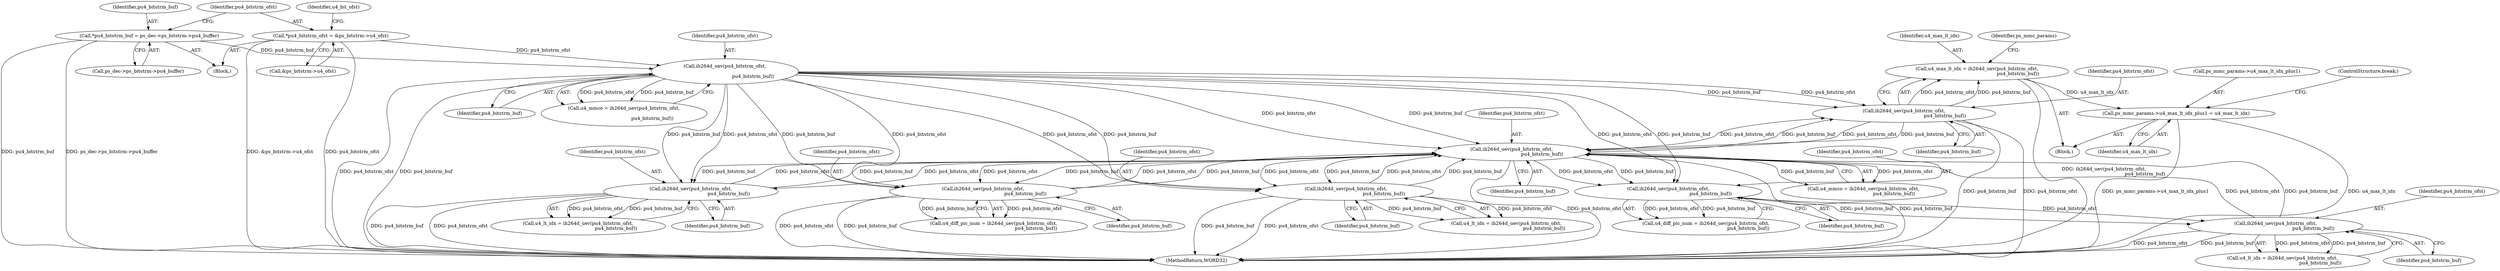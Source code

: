 digraph "0_Android_943323f1d9d3dd5c2634deb26cbe72343ca6b3db@pointer" {
"1000325" [label="(Call,ps_mmc_params->u4_max_lt_idx_plus1 = u4_max_lt_idx)"];
"1000320" [label="(Call,u4_max_lt_idx = ih264d_uev(pu4_bitstrm_ofst,\n                                                       pu4_bitstrm_buf))"];
"1000322" [label="(Call,ih264d_uev(pu4_bitstrm_ofst,\n                                                       pu4_bitstrm_buf))"];
"1000355" [label="(Call,ih264d_uev(pu4_bitstrm_ofst,\n                                         pu4_bitstrm_buf))"];
"1000309" [label="(Call,ih264d_uev(pu4_bitstrm_ofst,\n                                                   pu4_bitstrm_buf))"];
"1000299" [label="(Call,ih264d_uev(pu4_bitstrm_ofst,\n                                                         pu4_bitstrm_buf))"];
"1000230" [label="(Call,ih264d_uev(pu4_bitstrm_ofst,\n\n                                      pu4_bitstrm_buf))"];
"1000134" [label="(Call,*pu4_bitstrm_ofst = &ps_bitstrm->u4_ofst)"];
"1000126" [label="(Call,*pu4_bitstrm_buf = ps_dec->ps_bitstrm->pu4_buffer)"];
"1000342" [label="(Call,ih264d_uev(pu4_bitstrm_ofst,\n                                                   pu4_bitstrm_buf))"];
"1000275" [label="(Call,ih264d_uev(pu4_bitstrm_ofst,\n                                                         pu4_bitstrm_buf))"];
"1000287" [label="(Call,ih264d_uev(pu4_bitstrm_ofst,\n                                                   pu4_bitstrm_buf))"];
"1000300" [label="(Identifier,pu4_bitstrm_ofst)"];
"1000135" [label="(Identifier,pu4_bitstrm_ofst)"];
"1000324" [label="(Identifier,pu4_bitstrm_buf)"];
"1000340" [label="(Call,u4_lt_idx = ih264d_uev(pu4_bitstrm_ofst,\n                                                   pu4_bitstrm_buf))"];
"1000103" [label="(Block,)"];
"1000128" [label="(Call,ps_dec->ps_bitstrm->pu4_buffer)"];
"1000231" [label="(Identifier,pu4_bitstrm_ofst)"];
"1000357" [label="(Identifier,pu4_bitstrm_buf)"];
"1000273" [label="(Call,u4_diff_pic_num = ih264d_uev(pu4_bitstrm_ofst,\n                                                         pu4_bitstrm_buf))"];
"1000288" [label="(Identifier,pu4_bitstrm_ofst)"];
"1000311" [label="(Identifier,pu4_bitstrm_buf)"];
"1000326" [label="(Call,ps_mmc_params->u4_max_lt_idx_plus1)"];
"1000386" [label="(MethodReturn,WORD32)"];
"1000142" [label="(Identifier,u4_bit_ofst)"];
"1000320" [label="(Call,u4_max_lt_idx = ih264d_uev(pu4_bitstrm_ofst,\n                                                       pu4_bitstrm_buf))"];
"1000127" [label="(Identifier,pu4_bitstrm_buf)"];
"1000277" [label="(Identifier,pu4_bitstrm_buf)"];
"1000232" [label="(Identifier,pu4_bitstrm_buf)"];
"1000297" [label="(Call,u4_diff_pic_num = ih264d_uev(pu4_bitstrm_ofst,\n                                                         pu4_bitstrm_buf))"];
"1000136" [label="(Call,&ps_bitstrm->u4_ofst)"];
"1000275" [label="(Call,ih264d_uev(pu4_bitstrm_ofst,\n                                                         pu4_bitstrm_buf))"];
"1000309" [label="(Call,ih264d_uev(pu4_bitstrm_ofst,\n                                                   pu4_bitstrm_buf))"];
"1000299" [label="(Call,ih264d_uev(pu4_bitstrm_ofst,\n                                                         pu4_bitstrm_buf))"];
"1000330" [label="(ControlStructure,break;)"];
"1000329" [label="(Identifier,u4_max_lt_idx)"];
"1000322" [label="(Call,ih264d_uev(pu4_bitstrm_ofst,\n                                                       pu4_bitstrm_buf))"];
"1000134" [label="(Call,*pu4_bitstrm_ofst = &ps_bitstrm->u4_ofst)"];
"1000230" [label="(Call,ih264d_uev(pu4_bitstrm_ofst,\n\n                                      pu4_bitstrm_buf))"];
"1000310" [label="(Identifier,pu4_bitstrm_ofst)"];
"1000323" [label="(Identifier,pu4_bitstrm_ofst)"];
"1000289" [label="(Identifier,pu4_bitstrm_buf)"];
"1000307" [label="(Call,u4_lt_idx = ih264d_uev(pu4_bitstrm_ofst,\n                                                   pu4_bitstrm_buf))"];
"1000344" [label="(Identifier,pu4_bitstrm_buf)"];
"1000301" [label="(Identifier,pu4_bitstrm_buf)"];
"1000327" [label="(Identifier,ps_mmc_params)"];
"1000343" [label="(Identifier,pu4_bitstrm_ofst)"];
"1000287" [label="(Call,ih264d_uev(pu4_bitstrm_ofst,\n                                                   pu4_bitstrm_buf))"];
"1000325" [label="(Call,ps_mmc_params->u4_max_lt_idx_plus1 = u4_max_lt_idx)"];
"1000355" [label="(Call,ih264d_uev(pu4_bitstrm_ofst,\n                                         pu4_bitstrm_buf))"];
"1000126" [label="(Call,*pu4_bitstrm_buf = ps_dec->ps_bitstrm->pu4_buffer)"];
"1000285" [label="(Call,u4_lt_idx = ih264d_uev(pu4_bitstrm_ofst,\n                                                   pu4_bitstrm_buf))"];
"1000321" [label="(Identifier,u4_max_lt_idx)"];
"1000319" [label="(Block,)"];
"1000356" [label="(Identifier,pu4_bitstrm_ofst)"];
"1000353" [label="(Call,u4_mmco = ih264d_uev(pu4_bitstrm_ofst,\n                                         pu4_bitstrm_buf))"];
"1000276" [label="(Identifier,pu4_bitstrm_ofst)"];
"1000228" [label="(Call,u4_mmco = ih264d_uev(pu4_bitstrm_ofst,\n\n                                      pu4_bitstrm_buf))"];
"1000342" [label="(Call,ih264d_uev(pu4_bitstrm_ofst,\n                                                   pu4_bitstrm_buf))"];
"1000325" -> "1000319"  [label="AST: "];
"1000325" -> "1000329"  [label="CFG: "];
"1000326" -> "1000325"  [label="AST: "];
"1000329" -> "1000325"  [label="AST: "];
"1000330" -> "1000325"  [label="CFG: "];
"1000325" -> "1000386"  [label="DDG: ps_mmc_params->u4_max_lt_idx_plus1"];
"1000325" -> "1000386"  [label="DDG: u4_max_lt_idx"];
"1000320" -> "1000325"  [label="DDG: u4_max_lt_idx"];
"1000320" -> "1000319"  [label="AST: "];
"1000320" -> "1000322"  [label="CFG: "];
"1000321" -> "1000320"  [label="AST: "];
"1000322" -> "1000320"  [label="AST: "];
"1000327" -> "1000320"  [label="CFG: "];
"1000320" -> "1000386"  [label="DDG: ih264d_uev(pu4_bitstrm_ofst,\n                                                       pu4_bitstrm_buf)"];
"1000322" -> "1000320"  [label="DDG: pu4_bitstrm_ofst"];
"1000322" -> "1000320"  [label="DDG: pu4_bitstrm_buf"];
"1000322" -> "1000324"  [label="CFG: "];
"1000323" -> "1000322"  [label="AST: "];
"1000324" -> "1000322"  [label="AST: "];
"1000322" -> "1000386"  [label="DDG: pu4_bitstrm_buf"];
"1000322" -> "1000386"  [label="DDG: pu4_bitstrm_ofst"];
"1000355" -> "1000322"  [label="DDG: pu4_bitstrm_ofst"];
"1000355" -> "1000322"  [label="DDG: pu4_bitstrm_buf"];
"1000230" -> "1000322"  [label="DDG: pu4_bitstrm_ofst"];
"1000230" -> "1000322"  [label="DDG: pu4_bitstrm_buf"];
"1000322" -> "1000355"  [label="DDG: pu4_bitstrm_ofst"];
"1000322" -> "1000355"  [label="DDG: pu4_bitstrm_buf"];
"1000355" -> "1000353"  [label="AST: "];
"1000355" -> "1000357"  [label="CFG: "];
"1000356" -> "1000355"  [label="AST: "];
"1000357" -> "1000355"  [label="AST: "];
"1000353" -> "1000355"  [label="CFG: "];
"1000355" -> "1000386"  [label="DDG: pu4_bitstrm_ofst"];
"1000355" -> "1000386"  [label="DDG: pu4_bitstrm_buf"];
"1000355" -> "1000275"  [label="DDG: pu4_bitstrm_ofst"];
"1000355" -> "1000275"  [label="DDG: pu4_bitstrm_buf"];
"1000355" -> "1000287"  [label="DDG: pu4_bitstrm_ofst"];
"1000355" -> "1000287"  [label="DDG: pu4_bitstrm_buf"];
"1000355" -> "1000299"  [label="DDG: pu4_bitstrm_ofst"];
"1000355" -> "1000299"  [label="DDG: pu4_bitstrm_buf"];
"1000355" -> "1000342"  [label="DDG: pu4_bitstrm_ofst"];
"1000355" -> "1000342"  [label="DDG: pu4_bitstrm_buf"];
"1000355" -> "1000353"  [label="DDG: pu4_bitstrm_ofst"];
"1000355" -> "1000353"  [label="DDG: pu4_bitstrm_buf"];
"1000309" -> "1000355"  [label="DDG: pu4_bitstrm_ofst"];
"1000309" -> "1000355"  [label="DDG: pu4_bitstrm_buf"];
"1000342" -> "1000355"  [label="DDG: pu4_bitstrm_ofst"];
"1000342" -> "1000355"  [label="DDG: pu4_bitstrm_buf"];
"1000230" -> "1000355"  [label="DDG: pu4_bitstrm_ofst"];
"1000230" -> "1000355"  [label="DDG: pu4_bitstrm_buf"];
"1000275" -> "1000355"  [label="DDG: pu4_bitstrm_ofst"];
"1000275" -> "1000355"  [label="DDG: pu4_bitstrm_buf"];
"1000287" -> "1000355"  [label="DDG: pu4_bitstrm_ofst"];
"1000287" -> "1000355"  [label="DDG: pu4_bitstrm_buf"];
"1000309" -> "1000307"  [label="AST: "];
"1000309" -> "1000311"  [label="CFG: "];
"1000310" -> "1000309"  [label="AST: "];
"1000311" -> "1000309"  [label="AST: "];
"1000307" -> "1000309"  [label="CFG: "];
"1000309" -> "1000386"  [label="DDG: pu4_bitstrm_ofst"];
"1000309" -> "1000386"  [label="DDG: pu4_bitstrm_buf"];
"1000309" -> "1000307"  [label="DDG: pu4_bitstrm_ofst"];
"1000309" -> "1000307"  [label="DDG: pu4_bitstrm_buf"];
"1000299" -> "1000309"  [label="DDG: pu4_bitstrm_ofst"];
"1000299" -> "1000309"  [label="DDG: pu4_bitstrm_buf"];
"1000299" -> "1000297"  [label="AST: "];
"1000299" -> "1000301"  [label="CFG: "];
"1000300" -> "1000299"  [label="AST: "];
"1000301" -> "1000299"  [label="AST: "];
"1000297" -> "1000299"  [label="CFG: "];
"1000299" -> "1000297"  [label="DDG: pu4_bitstrm_ofst"];
"1000299" -> "1000297"  [label="DDG: pu4_bitstrm_buf"];
"1000230" -> "1000299"  [label="DDG: pu4_bitstrm_ofst"];
"1000230" -> "1000299"  [label="DDG: pu4_bitstrm_buf"];
"1000230" -> "1000228"  [label="AST: "];
"1000230" -> "1000232"  [label="CFG: "];
"1000231" -> "1000230"  [label="AST: "];
"1000232" -> "1000230"  [label="AST: "];
"1000228" -> "1000230"  [label="CFG: "];
"1000230" -> "1000386"  [label="DDG: pu4_bitstrm_ofst"];
"1000230" -> "1000386"  [label="DDG: pu4_bitstrm_buf"];
"1000230" -> "1000228"  [label="DDG: pu4_bitstrm_ofst"];
"1000230" -> "1000228"  [label="DDG: pu4_bitstrm_buf"];
"1000134" -> "1000230"  [label="DDG: pu4_bitstrm_ofst"];
"1000126" -> "1000230"  [label="DDG: pu4_bitstrm_buf"];
"1000230" -> "1000275"  [label="DDG: pu4_bitstrm_ofst"];
"1000230" -> "1000275"  [label="DDG: pu4_bitstrm_buf"];
"1000230" -> "1000287"  [label="DDG: pu4_bitstrm_ofst"];
"1000230" -> "1000287"  [label="DDG: pu4_bitstrm_buf"];
"1000230" -> "1000342"  [label="DDG: pu4_bitstrm_ofst"];
"1000230" -> "1000342"  [label="DDG: pu4_bitstrm_buf"];
"1000134" -> "1000103"  [label="AST: "];
"1000134" -> "1000136"  [label="CFG: "];
"1000135" -> "1000134"  [label="AST: "];
"1000136" -> "1000134"  [label="AST: "];
"1000142" -> "1000134"  [label="CFG: "];
"1000134" -> "1000386"  [label="DDG: pu4_bitstrm_ofst"];
"1000134" -> "1000386"  [label="DDG: &ps_bitstrm->u4_ofst"];
"1000126" -> "1000103"  [label="AST: "];
"1000126" -> "1000128"  [label="CFG: "];
"1000127" -> "1000126"  [label="AST: "];
"1000128" -> "1000126"  [label="AST: "];
"1000135" -> "1000126"  [label="CFG: "];
"1000126" -> "1000386"  [label="DDG: pu4_bitstrm_buf"];
"1000126" -> "1000386"  [label="DDG: ps_dec->ps_bitstrm->pu4_buffer"];
"1000342" -> "1000340"  [label="AST: "];
"1000342" -> "1000344"  [label="CFG: "];
"1000343" -> "1000342"  [label="AST: "];
"1000344" -> "1000342"  [label="AST: "];
"1000340" -> "1000342"  [label="CFG: "];
"1000342" -> "1000386"  [label="DDG: pu4_bitstrm_buf"];
"1000342" -> "1000386"  [label="DDG: pu4_bitstrm_ofst"];
"1000342" -> "1000340"  [label="DDG: pu4_bitstrm_ofst"];
"1000342" -> "1000340"  [label="DDG: pu4_bitstrm_buf"];
"1000275" -> "1000273"  [label="AST: "];
"1000275" -> "1000277"  [label="CFG: "];
"1000276" -> "1000275"  [label="AST: "];
"1000277" -> "1000275"  [label="AST: "];
"1000273" -> "1000275"  [label="CFG: "];
"1000275" -> "1000386"  [label="DDG: pu4_bitstrm_ofst"];
"1000275" -> "1000386"  [label="DDG: pu4_bitstrm_buf"];
"1000275" -> "1000273"  [label="DDG: pu4_bitstrm_ofst"];
"1000275" -> "1000273"  [label="DDG: pu4_bitstrm_buf"];
"1000287" -> "1000285"  [label="AST: "];
"1000287" -> "1000289"  [label="CFG: "];
"1000288" -> "1000287"  [label="AST: "];
"1000289" -> "1000287"  [label="AST: "];
"1000285" -> "1000287"  [label="CFG: "];
"1000287" -> "1000386"  [label="DDG: pu4_bitstrm_buf"];
"1000287" -> "1000386"  [label="DDG: pu4_bitstrm_ofst"];
"1000287" -> "1000285"  [label="DDG: pu4_bitstrm_ofst"];
"1000287" -> "1000285"  [label="DDG: pu4_bitstrm_buf"];
}
